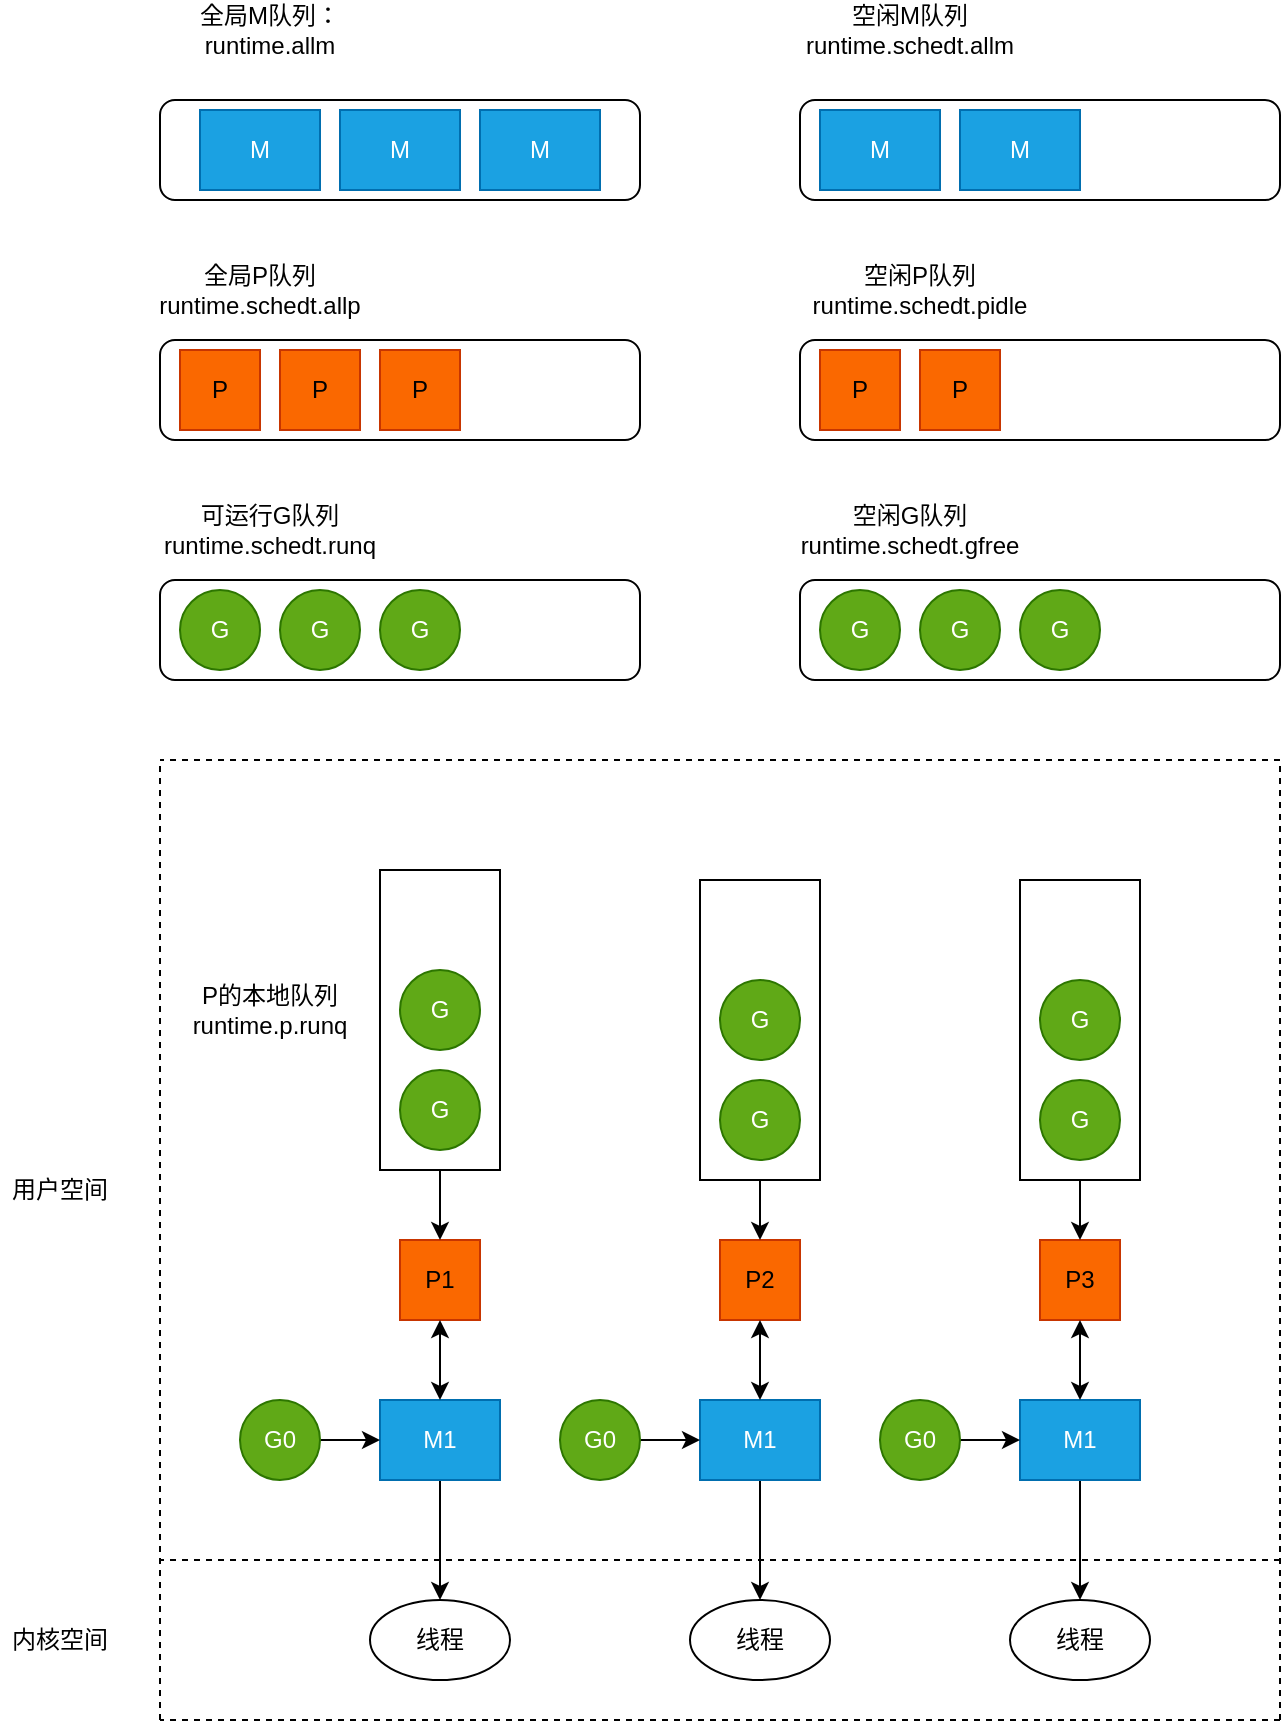<mxfile version="22.1.18" type="github">
  <diagram name="第 1 页" id="VWUA1YRedTUWYf8spR-G">
    <mxGraphModel dx="1306" dy="860" grid="1" gridSize="10" guides="1" tooltips="1" connect="1" arrows="1" fold="1" page="1" pageScale="1" pageWidth="827" pageHeight="1169" math="0" shadow="0">
      <root>
        <mxCell id="0" />
        <mxCell id="1" parent="0" />
        <mxCell id="bbGn_wzRD8GRMt_y7WGP-4" value="" style="rounded=1;whiteSpace=wrap;html=1;" vertex="1" parent="1">
          <mxGeometry x="120" y="230" width="240" height="50" as="geometry" />
        </mxCell>
        <mxCell id="bbGn_wzRD8GRMt_y7WGP-8" value="&lt;font face=&quot;Helvetica&quot;&gt;全局M队列：runtime.allm&lt;/font&gt;" style="text;html=1;strokeColor=none;fillColor=none;align=center;verticalAlign=middle;whiteSpace=wrap;rounded=0;" vertex="1" parent="1">
          <mxGeometry x="120" y="180" width="110" height="30" as="geometry" />
        </mxCell>
        <mxCell id="bbGn_wzRD8GRMt_y7WGP-10" value="" style="rounded=1;whiteSpace=wrap;html=1;" vertex="1" parent="1">
          <mxGeometry x="440" y="230" width="240" height="50" as="geometry" />
        </mxCell>
        <mxCell id="bbGn_wzRD8GRMt_y7WGP-14" value="&lt;font face=&quot;Helvetica&quot;&gt;空闲M队列runtime.schedt.allm&lt;/font&gt;" style="text;html=1;strokeColor=none;fillColor=none;align=center;verticalAlign=middle;whiteSpace=wrap;rounded=0;" vertex="1" parent="1">
          <mxGeometry x="440" y="180" width="110" height="30" as="geometry" />
        </mxCell>
        <mxCell id="bbGn_wzRD8GRMt_y7WGP-15" value="" style="rounded=1;whiteSpace=wrap;html=1;" vertex="1" parent="1">
          <mxGeometry x="120" y="470" width="240" height="50" as="geometry" />
        </mxCell>
        <mxCell id="bbGn_wzRD8GRMt_y7WGP-16" value="G" style="ellipse;whiteSpace=wrap;html=1;aspect=fixed;fillColor=#60a917;fontColor=#ffffff;strokeColor=#2D7600;" vertex="1" parent="1">
          <mxGeometry x="130" y="475" width="40" height="40" as="geometry" />
        </mxCell>
        <mxCell id="bbGn_wzRD8GRMt_y7WGP-17" value="G" style="ellipse;whiteSpace=wrap;html=1;aspect=fixed;fillColor=#60a917;fontColor=#ffffff;strokeColor=#2D7600;" vertex="1" parent="1">
          <mxGeometry x="180" y="475" width="40" height="40" as="geometry" />
        </mxCell>
        <mxCell id="bbGn_wzRD8GRMt_y7WGP-18" value="G" style="ellipse;whiteSpace=wrap;html=1;aspect=fixed;fillColor=#60a917;fontColor=#ffffff;strokeColor=#2D7600;" vertex="1" parent="1">
          <mxGeometry x="230" y="475" width="40" height="40" as="geometry" />
        </mxCell>
        <mxCell id="bbGn_wzRD8GRMt_y7WGP-19" value="&lt;font face=&quot;Helvetica&quot;&gt;全局P队列&lt;br&gt;runtime.schedt.allp&lt;/font&gt;" style="text;html=1;strokeColor=none;fillColor=none;align=center;verticalAlign=middle;whiteSpace=wrap;rounded=0;" vertex="1" parent="1">
          <mxGeometry x="120" y="310" width="100" height="30" as="geometry" />
        </mxCell>
        <mxCell id="bbGn_wzRD8GRMt_y7WGP-20" value="" style="rounded=1;whiteSpace=wrap;html=1;" vertex="1" parent="1">
          <mxGeometry x="120" y="350" width="240" height="50" as="geometry" />
        </mxCell>
        <mxCell id="bbGn_wzRD8GRMt_y7WGP-21" value="P" style="whiteSpace=wrap;html=1;aspect=fixed;fillColor=#fa6800;strokeColor=#C73500;fontColor=#000000;" vertex="1" parent="1">
          <mxGeometry x="130" y="355" width="40" height="40" as="geometry" />
        </mxCell>
        <mxCell id="bbGn_wzRD8GRMt_y7WGP-23" value="P" style="whiteSpace=wrap;html=1;aspect=fixed;fillColor=#fa6800;fontColor=#000000;strokeColor=#C73500;" vertex="1" parent="1">
          <mxGeometry x="180" y="355" width="40" height="40" as="geometry" />
        </mxCell>
        <mxCell id="bbGn_wzRD8GRMt_y7WGP-24" value="P" style="whiteSpace=wrap;html=1;aspect=fixed;fillColor=#fa6800;fontColor=#000000;strokeColor=#C73500;" vertex="1" parent="1">
          <mxGeometry x="230" y="355" width="40" height="40" as="geometry" />
        </mxCell>
        <mxCell id="bbGn_wzRD8GRMt_y7WGP-25" value="空闲P队列runtime.schedt.pidle" style="text;html=1;strokeColor=none;fillColor=none;align=center;verticalAlign=middle;whiteSpace=wrap;rounded=0;" vertex="1" parent="1">
          <mxGeometry x="440" y="310" width="120" height="30" as="geometry" />
        </mxCell>
        <mxCell id="bbGn_wzRD8GRMt_y7WGP-26" value="" style="rounded=1;whiteSpace=wrap;html=1;" vertex="1" parent="1">
          <mxGeometry x="440" y="350" width="240" height="50" as="geometry" />
        </mxCell>
        <mxCell id="bbGn_wzRD8GRMt_y7WGP-27" value="P" style="whiteSpace=wrap;html=1;aspect=fixed;fillColor=#fa6800;strokeColor=#C73500;fontColor=#000000;" vertex="1" parent="1">
          <mxGeometry x="450" y="355" width="40" height="40" as="geometry" />
        </mxCell>
        <mxCell id="bbGn_wzRD8GRMt_y7WGP-28" value="P" style="whiteSpace=wrap;html=1;aspect=fixed;fillColor=#fa6800;fontColor=#000000;strokeColor=#C73500;" vertex="1" parent="1">
          <mxGeometry x="500" y="355" width="40" height="40" as="geometry" />
        </mxCell>
        <mxCell id="bbGn_wzRD8GRMt_y7WGP-31" value="M" style="rounded=0;whiteSpace=wrap;html=1;fillColor=#1ba1e2;fontColor=#ffffff;strokeColor=#006EAF;" vertex="1" parent="1">
          <mxGeometry x="140" y="235" width="60" height="40" as="geometry" />
        </mxCell>
        <mxCell id="bbGn_wzRD8GRMt_y7WGP-32" value="M" style="rounded=0;whiteSpace=wrap;html=1;fillColor=#1ba1e2;fontColor=#ffffff;strokeColor=#006EAF;" vertex="1" parent="1">
          <mxGeometry x="210" y="235" width="60" height="40" as="geometry" />
        </mxCell>
        <mxCell id="bbGn_wzRD8GRMt_y7WGP-33" value="M" style="rounded=0;whiteSpace=wrap;html=1;fillColor=#1ba1e2;fontColor=#ffffff;strokeColor=#006EAF;" vertex="1" parent="1">
          <mxGeometry x="280" y="235" width="60" height="40" as="geometry" />
        </mxCell>
        <mxCell id="bbGn_wzRD8GRMt_y7WGP-34" value="M" style="rounded=0;whiteSpace=wrap;html=1;fillColor=#1ba1e2;fontColor=#ffffff;strokeColor=#006EAF;" vertex="1" parent="1">
          <mxGeometry x="450" y="235" width="60" height="40" as="geometry" />
        </mxCell>
        <mxCell id="bbGn_wzRD8GRMt_y7WGP-35" value="M" style="rounded=0;whiteSpace=wrap;html=1;fillColor=#1ba1e2;fontColor=#ffffff;strokeColor=#006EAF;" vertex="1" parent="1">
          <mxGeometry x="520" y="235" width="60" height="40" as="geometry" />
        </mxCell>
        <mxCell id="bbGn_wzRD8GRMt_y7WGP-36" value="&lt;font face=&quot;Helvetica&quot;&gt;可运行G队列&lt;br&gt;runtime.schedt.runq&lt;/font&gt;" style="text;html=1;strokeColor=none;fillColor=none;align=center;verticalAlign=middle;whiteSpace=wrap;rounded=0;" vertex="1" parent="1">
          <mxGeometry x="120" y="430" width="110" height="30" as="geometry" />
        </mxCell>
        <mxCell id="bbGn_wzRD8GRMt_y7WGP-37" value="" style="rounded=1;whiteSpace=wrap;html=1;" vertex="1" parent="1">
          <mxGeometry x="440" y="470" width="240" height="50" as="geometry" />
        </mxCell>
        <mxCell id="bbGn_wzRD8GRMt_y7WGP-38" value="G" style="ellipse;whiteSpace=wrap;html=1;aspect=fixed;fillColor=#60a917;fontColor=#ffffff;strokeColor=#2D7600;" vertex="1" parent="1">
          <mxGeometry x="450" y="475" width="40" height="40" as="geometry" />
        </mxCell>
        <mxCell id="bbGn_wzRD8GRMt_y7WGP-39" value="G" style="ellipse;whiteSpace=wrap;html=1;aspect=fixed;fillColor=#60a917;fontColor=#ffffff;strokeColor=#2D7600;" vertex="1" parent="1">
          <mxGeometry x="500" y="475" width="40" height="40" as="geometry" />
        </mxCell>
        <mxCell id="bbGn_wzRD8GRMt_y7WGP-40" value="G" style="ellipse;whiteSpace=wrap;html=1;aspect=fixed;fillColor=#60a917;fontColor=#ffffff;strokeColor=#2D7600;" vertex="1" parent="1">
          <mxGeometry x="550" y="475" width="40" height="40" as="geometry" />
        </mxCell>
        <mxCell id="bbGn_wzRD8GRMt_y7WGP-41" value="&lt;font face=&quot;Helvetica&quot;&gt;空闲G队列&lt;br&gt;runtime.schedt.gfree&lt;/font&gt;" style="text;html=1;strokeColor=none;fillColor=none;align=center;verticalAlign=middle;whiteSpace=wrap;rounded=0;" vertex="1" parent="1">
          <mxGeometry x="440" y="430" width="110" height="30" as="geometry" />
        </mxCell>
        <mxCell id="bbGn_wzRD8GRMt_y7WGP-42" value="P1" style="whiteSpace=wrap;html=1;aspect=fixed;fillColor=#fa6800;fontColor=#000000;strokeColor=#C73500;" vertex="1" parent="1">
          <mxGeometry x="240" y="800" width="40" height="40" as="geometry" />
        </mxCell>
        <mxCell id="bbGn_wzRD8GRMt_y7WGP-48" value="P2" style="whiteSpace=wrap;html=1;aspect=fixed;fillColor=#fa6800;fontColor=#000000;strokeColor=#C73500;" vertex="1" parent="1">
          <mxGeometry x="400" y="800" width="40" height="40" as="geometry" />
        </mxCell>
        <mxCell id="bbGn_wzRD8GRMt_y7WGP-49" value="P3" style="whiteSpace=wrap;html=1;aspect=fixed;fillColor=#fa6800;fontColor=#000000;strokeColor=#C73500;" vertex="1" parent="1">
          <mxGeometry x="560" y="800" width="40" height="40" as="geometry" />
        </mxCell>
        <mxCell id="bbGn_wzRD8GRMt_y7WGP-50" value="线程" style="ellipse;whiteSpace=wrap;html=1;" vertex="1" parent="1">
          <mxGeometry x="225" y="980" width="70" height="40" as="geometry" />
        </mxCell>
        <mxCell id="bbGn_wzRD8GRMt_y7WGP-51" value="线程" style="ellipse;whiteSpace=wrap;html=1;" vertex="1" parent="1">
          <mxGeometry x="385" y="980" width="70" height="40" as="geometry" />
        </mxCell>
        <mxCell id="bbGn_wzRD8GRMt_y7WGP-52" value="线程" style="ellipse;whiteSpace=wrap;html=1;" vertex="1" parent="1">
          <mxGeometry x="545" y="980" width="70" height="40" as="geometry" />
        </mxCell>
        <mxCell id="bbGn_wzRD8GRMt_y7WGP-88" style="edgeStyle=orthogonalEdgeStyle;rounded=0;orthogonalLoop=1;jettySize=auto;html=1;entryX=0.5;entryY=0;entryDx=0;entryDy=0;" edge="1" parent="1" source="bbGn_wzRD8GRMt_y7WGP-57" target="bbGn_wzRD8GRMt_y7WGP-42">
          <mxGeometry relative="1" as="geometry" />
        </mxCell>
        <mxCell id="bbGn_wzRD8GRMt_y7WGP-57" value="" style="rounded=0;whiteSpace=wrap;html=1;" vertex="1" parent="1">
          <mxGeometry x="230" y="615" width="60" height="150" as="geometry" />
        </mxCell>
        <mxCell id="bbGn_wzRD8GRMt_y7WGP-64" style="edgeStyle=orthogonalEdgeStyle;rounded=0;orthogonalLoop=1;jettySize=auto;html=1;entryX=0.5;entryY=0;entryDx=0;entryDy=0;" edge="1" parent="1" source="bbGn_wzRD8GRMt_y7WGP-58" target="bbGn_wzRD8GRMt_y7WGP-50">
          <mxGeometry relative="1" as="geometry" />
        </mxCell>
        <mxCell id="bbGn_wzRD8GRMt_y7WGP-58" value="M1" style="rounded=0;whiteSpace=wrap;html=1;fillColor=#1ba1e2;fontColor=#ffffff;strokeColor=#006EAF;" vertex="1" parent="1">
          <mxGeometry x="230" y="880" width="60" height="40" as="geometry" />
        </mxCell>
        <mxCell id="bbGn_wzRD8GRMt_y7WGP-65" style="edgeStyle=orthogonalEdgeStyle;rounded=0;orthogonalLoop=1;jettySize=auto;html=1;" edge="1" parent="1" source="bbGn_wzRD8GRMt_y7WGP-59" target="bbGn_wzRD8GRMt_y7WGP-51">
          <mxGeometry relative="1" as="geometry" />
        </mxCell>
        <mxCell id="bbGn_wzRD8GRMt_y7WGP-59" value="M1" style="rounded=0;whiteSpace=wrap;html=1;fillColor=#1ba1e2;fontColor=#ffffff;strokeColor=#006EAF;" vertex="1" parent="1">
          <mxGeometry x="390" y="880" width="60" height="40" as="geometry" />
        </mxCell>
        <mxCell id="bbGn_wzRD8GRMt_y7WGP-66" style="edgeStyle=orthogonalEdgeStyle;rounded=0;orthogonalLoop=1;jettySize=auto;html=1;entryX=0.5;entryY=0;entryDx=0;entryDy=0;" edge="1" parent="1" source="bbGn_wzRD8GRMt_y7WGP-60" target="bbGn_wzRD8GRMt_y7WGP-52">
          <mxGeometry relative="1" as="geometry" />
        </mxCell>
        <mxCell id="bbGn_wzRD8GRMt_y7WGP-60" value="M1" style="rounded=0;whiteSpace=wrap;html=1;fillColor=#1ba1e2;fontColor=#ffffff;strokeColor=#006EAF;" vertex="1" parent="1">
          <mxGeometry x="550" y="880" width="60" height="40" as="geometry" />
        </mxCell>
        <mxCell id="bbGn_wzRD8GRMt_y7WGP-67" value="G" style="ellipse;whiteSpace=wrap;html=1;aspect=fixed;fillColor=#60a917;fontColor=#ffffff;strokeColor=#2D7600;" vertex="1" parent="1">
          <mxGeometry x="240" y="715" width="40" height="40" as="geometry" />
        </mxCell>
        <mxCell id="bbGn_wzRD8GRMt_y7WGP-68" value="G" style="ellipse;whiteSpace=wrap;html=1;aspect=fixed;fillColor=#60a917;fontColor=#ffffff;strokeColor=#2D7600;" vertex="1" parent="1">
          <mxGeometry x="240" y="665" width="40" height="40" as="geometry" />
        </mxCell>
        <mxCell id="bbGn_wzRD8GRMt_y7WGP-89" style="edgeStyle=orthogonalEdgeStyle;rounded=0;orthogonalLoop=1;jettySize=auto;html=1;entryX=0.5;entryY=0;entryDx=0;entryDy=0;" edge="1" parent="1" source="bbGn_wzRD8GRMt_y7WGP-73" target="bbGn_wzRD8GRMt_y7WGP-48">
          <mxGeometry relative="1" as="geometry" />
        </mxCell>
        <mxCell id="bbGn_wzRD8GRMt_y7WGP-73" value="" style="rounded=0;whiteSpace=wrap;html=1;" vertex="1" parent="1">
          <mxGeometry x="390" y="620" width="60" height="150" as="geometry" />
        </mxCell>
        <mxCell id="bbGn_wzRD8GRMt_y7WGP-74" value="G" style="ellipse;whiteSpace=wrap;html=1;aspect=fixed;fillColor=#60a917;fontColor=#ffffff;strokeColor=#2D7600;" vertex="1" parent="1">
          <mxGeometry x="400" y="720" width="40" height="40" as="geometry" />
        </mxCell>
        <mxCell id="bbGn_wzRD8GRMt_y7WGP-90" style="edgeStyle=orthogonalEdgeStyle;rounded=0;orthogonalLoop=1;jettySize=auto;html=1;entryX=0.5;entryY=0;entryDx=0;entryDy=0;" edge="1" parent="1" source="bbGn_wzRD8GRMt_y7WGP-76" target="bbGn_wzRD8GRMt_y7WGP-49">
          <mxGeometry relative="1" as="geometry" />
        </mxCell>
        <mxCell id="bbGn_wzRD8GRMt_y7WGP-76" value="" style="rounded=0;whiteSpace=wrap;html=1;" vertex="1" parent="1">
          <mxGeometry x="550" y="620" width="60" height="150" as="geometry" />
        </mxCell>
        <mxCell id="bbGn_wzRD8GRMt_y7WGP-77" value="G" style="ellipse;whiteSpace=wrap;html=1;aspect=fixed;fillColor=#60a917;fontColor=#ffffff;strokeColor=#2D7600;" vertex="1" parent="1">
          <mxGeometry x="560" y="720" width="40" height="40" as="geometry" />
        </mxCell>
        <mxCell id="bbGn_wzRD8GRMt_y7WGP-79" value="G" style="ellipse;whiteSpace=wrap;html=1;aspect=fixed;fillColor=#60a917;fontColor=#ffffff;strokeColor=#2D7600;" vertex="1" parent="1">
          <mxGeometry x="560" y="670" width="40" height="40" as="geometry" />
        </mxCell>
        <mxCell id="bbGn_wzRD8GRMt_y7WGP-80" value="P的本地队列&lt;br&gt;runtime.p.runq" style="text;html=1;strokeColor=none;fillColor=none;align=center;verticalAlign=middle;whiteSpace=wrap;rounded=0;" vertex="1" parent="1">
          <mxGeometry x="120" y="670" width="110" height="30" as="geometry" />
        </mxCell>
        <mxCell id="bbGn_wzRD8GRMt_y7WGP-81" value="G" style="ellipse;whiteSpace=wrap;html=1;aspect=fixed;fillColor=#60a917;fontColor=#ffffff;strokeColor=#2D7600;" vertex="1" parent="1">
          <mxGeometry x="400" y="670" width="40" height="40" as="geometry" />
        </mxCell>
        <mxCell id="bbGn_wzRD8GRMt_y7WGP-83" style="edgeStyle=orthogonalEdgeStyle;rounded=0;orthogonalLoop=1;jettySize=auto;html=1;entryX=0;entryY=0.5;entryDx=0;entryDy=0;" edge="1" parent="1" source="bbGn_wzRD8GRMt_y7WGP-82" target="bbGn_wzRD8GRMt_y7WGP-58">
          <mxGeometry relative="1" as="geometry" />
        </mxCell>
        <mxCell id="bbGn_wzRD8GRMt_y7WGP-82" value="G0" style="ellipse;whiteSpace=wrap;html=1;aspect=fixed;fillColor=#60a917;fontColor=#ffffff;strokeColor=#2D7600;" vertex="1" parent="1">
          <mxGeometry x="160" y="880" width="40" height="40" as="geometry" />
        </mxCell>
        <mxCell id="bbGn_wzRD8GRMt_y7WGP-85" style="edgeStyle=orthogonalEdgeStyle;rounded=0;orthogonalLoop=1;jettySize=auto;html=1;entryX=0;entryY=0.5;entryDx=0;entryDy=0;" edge="1" parent="1" source="bbGn_wzRD8GRMt_y7WGP-84" target="bbGn_wzRD8GRMt_y7WGP-59">
          <mxGeometry relative="1" as="geometry" />
        </mxCell>
        <mxCell id="bbGn_wzRD8GRMt_y7WGP-84" value="G0" style="ellipse;whiteSpace=wrap;html=1;aspect=fixed;fillColor=#60a917;fontColor=#ffffff;strokeColor=#2D7600;" vertex="1" parent="1">
          <mxGeometry x="320" y="880" width="40" height="40" as="geometry" />
        </mxCell>
        <mxCell id="bbGn_wzRD8GRMt_y7WGP-87" style="edgeStyle=orthogonalEdgeStyle;rounded=0;orthogonalLoop=1;jettySize=auto;html=1;entryX=0;entryY=0.5;entryDx=0;entryDy=0;" edge="1" parent="1" source="bbGn_wzRD8GRMt_y7WGP-86" target="bbGn_wzRD8GRMt_y7WGP-60">
          <mxGeometry relative="1" as="geometry" />
        </mxCell>
        <mxCell id="bbGn_wzRD8GRMt_y7WGP-86" value="G0" style="ellipse;whiteSpace=wrap;html=1;aspect=fixed;fillColor=#60a917;fontColor=#ffffff;strokeColor=#2D7600;" vertex="1" parent="1">
          <mxGeometry x="480" y="880" width="40" height="40" as="geometry" />
        </mxCell>
        <mxCell id="bbGn_wzRD8GRMt_y7WGP-91" value="" style="endArrow=classic;startArrow=classic;html=1;rounded=0;entryX=0.5;entryY=1;entryDx=0;entryDy=0;exitX=0.5;exitY=0;exitDx=0;exitDy=0;" edge="1" parent="1" source="bbGn_wzRD8GRMt_y7WGP-58" target="bbGn_wzRD8GRMt_y7WGP-42">
          <mxGeometry width="50" height="50" relative="1" as="geometry">
            <mxPoint x="390" y="900" as="sourcePoint" />
            <mxPoint x="440" y="850" as="targetPoint" />
          </mxGeometry>
        </mxCell>
        <mxCell id="bbGn_wzRD8GRMt_y7WGP-92" value="" style="endArrow=classic;startArrow=classic;html=1;rounded=0;entryX=0.5;entryY=1;entryDx=0;entryDy=0;exitX=0.5;exitY=0;exitDx=0;exitDy=0;" edge="1" parent="1" source="bbGn_wzRD8GRMt_y7WGP-59" target="bbGn_wzRD8GRMt_y7WGP-48">
          <mxGeometry width="50" height="50" relative="1" as="geometry">
            <mxPoint x="390" y="900" as="sourcePoint" />
            <mxPoint x="440" y="850" as="targetPoint" />
          </mxGeometry>
        </mxCell>
        <mxCell id="bbGn_wzRD8GRMt_y7WGP-93" value="" style="endArrow=classic;startArrow=classic;html=1;rounded=0;entryX=0.5;entryY=1;entryDx=0;entryDy=0;exitX=0.5;exitY=0;exitDx=0;exitDy=0;" edge="1" parent="1" source="bbGn_wzRD8GRMt_y7WGP-60" target="bbGn_wzRD8GRMt_y7WGP-49">
          <mxGeometry width="50" height="50" relative="1" as="geometry">
            <mxPoint x="390" y="900" as="sourcePoint" />
            <mxPoint x="440" y="850" as="targetPoint" />
          </mxGeometry>
        </mxCell>
        <mxCell id="bbGn_wzRD8GRMt_y7WGP-94" value="" style="endArrow=none;dashed=1;html=1;rounded=0;" edge="1" parent="1">
          <mxGeometry width="50" height="50" relative="1" as="geometry">
            <mxPoint x="680" y="960" as="sourcePoint" />
            <mxPoint x="120" y="960" as="targetPoint" />
          </mxGeometry>
        </mxCell>
        <mxCell id="bbGn_wzRD8GRMt_y7WGP-96" value="" style="endArrow=none;dashed=1;html=1;rounded=0;" edge="1" parent="1">
          <mxGeometry width="50" height="50" relative="1" as="geometry">
            <mxPoint x="680" y="1040" as="sourcePoint" />
            <mxPoint x="120" y="1040" as="targetPoint" />
          </mxGeometry>
        </mxCell>
        <mxCell id="bbGn_wzRD8GRMt_y7WGP-97" value="" style="endArrow=none;dashed=1;html=1;rounded=0;" edge="1" parent="1">
          <mxGeometry width="50" height="50" relative="1" as="geometry">
            <mxPoint x="680" y="560" as="sourcePoint" />
            <mxPoint x="120" y="560" as="targetPoint" />
          </mxGeometry>
        </mxCell>
        <mxCell id="bbGn_wzRD8GRMt_y7WGP-98" value="" style="endArrow=none;dashed=1;html=1;rounded=0;" edge="1" parent="1">
          <mxGeometry width="50" height="50" relative="1" as="geometry">
            <mxPoint x="120" y="1040" as="sourcePoint" />
            <mxPoint x="120" y="560" as="targetPoint" />
          </mxGeometry>
        </mxCell>
        <mxCell id="bbGn_wzRD8GRMt_y7WGP-99" value="" style="endArrow=none;dashed=1;html=1;rounded=0;" edge="1" parent="1">
          <mxGeometry width="50" height="50" relative="1" as="geometry">
            <mxPoint x="680" y="1040" as="sourcePoint" />
            <mxPoint x="680" y="560" as="targetPoint" />
          </mxGeometry>
        </mxCell>
        <mxCell id="bbGn_wzRD8GRMt_y7WGP-100" value="内核空间" style="text;html=1;strokeColor=none;fillColor=none;align=center;verticalAlign=middle;whiteSpace=wrap;rounded=0;" vertex="1" parent="1">
          <mxGeometry x="40" y="985" width="60" height="30" as="geometry" />
        </mxCell>
        <mxCell id="bbGn_wzRD8GRMt_y7WGP-101" value="用户空间" style="text;html=1;strokeColor=none;fillColor=none;align=center;verticalAlign=middle;whiteSpace=wrap;rounded=0;" vertex="1" parent="1">
          <mxGeometry x="40" y="760" width="60" height="30" as="geometry" />
        </mxCell>
      </root>
    </mxGraphModel>
  </diagram>
</mxfile>
